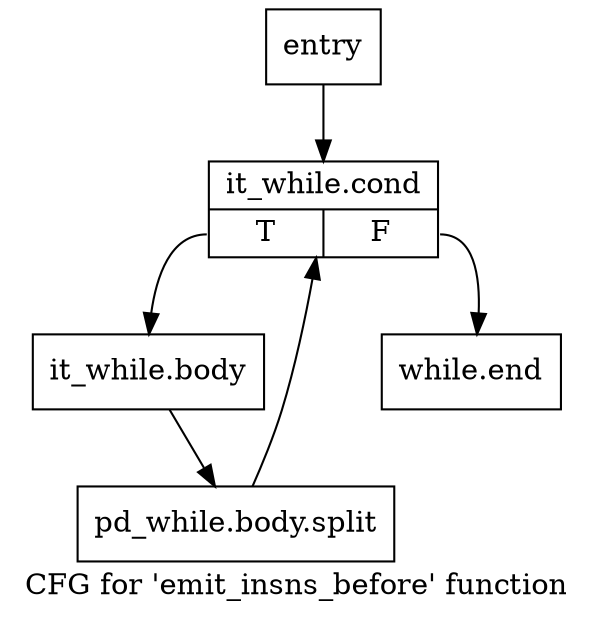 digraph "CFG for 'emit_insns_before' function" {
	label="CFG for 'emit_insns_before' function";

	Node0x3ef6510 [shape=record,label="{entry}"];
	Node0x3ef6510 -> Node0x3ef6560;
	Node0x3ef6560 [shape=record,label="{it_while.cond|{<s0>T|<s1>F}}"];
	Node0x3ef6560:s0 -> Node0x3ef65b0;
	Node0x3ef6560:s1 -> Node0x3ef6600;
	Node0x3ef65b0 [shape=record,label="{it_while.body}"];
	Node0x3ef65b0 -> Node0xc919750;
	Node0xc919750 [shape=record,label="{pd_while.body.split}"];
	Node0xc919750 -> Node0x3ef6560;
	Node0x3ef6600 [shape=record,label="{while.end}"];
}
